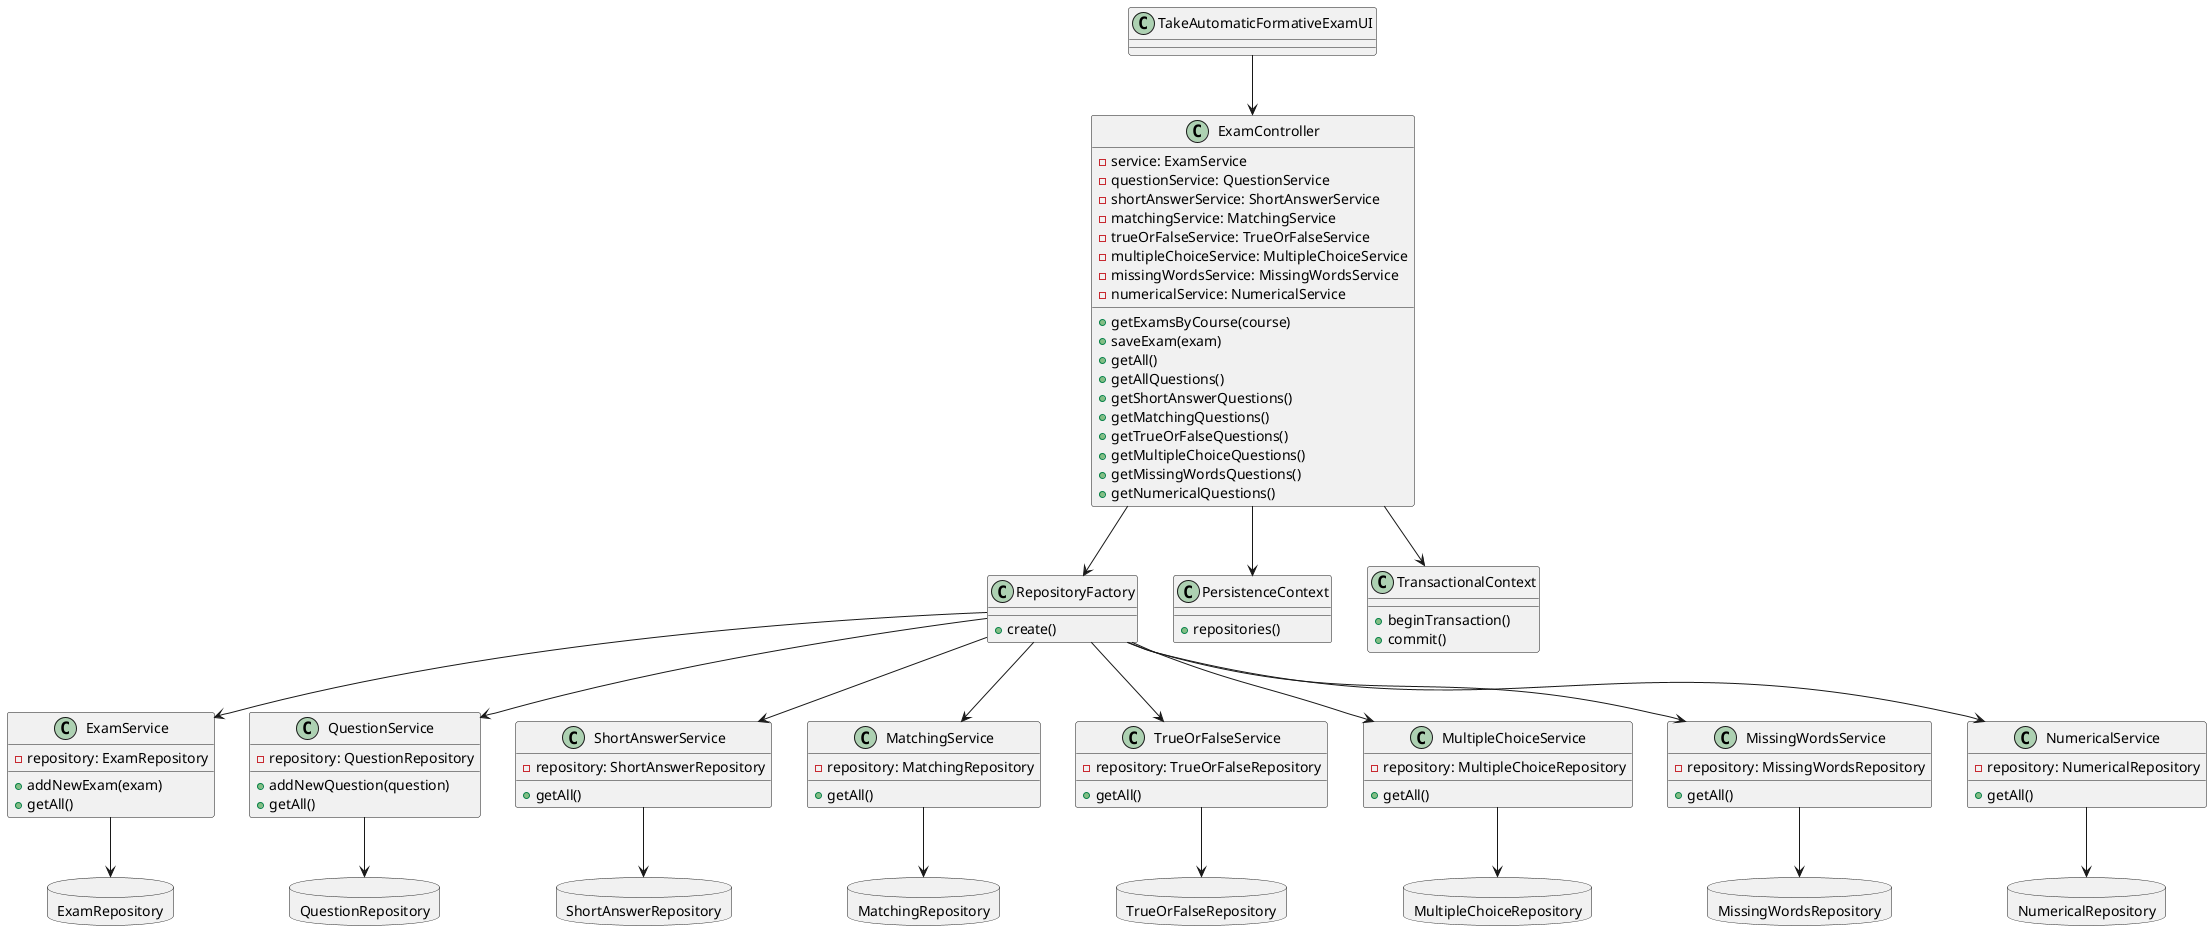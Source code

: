 @startuml
'https://plantuml.com/class-diagram

class TakeAutomaticFormativeExamUI {
}

class ExamController {
    - service: ExamService
    - questionService: QuestionService
    - shortAnswerService: ShortAnswerService
    - matchingService: MatchingService
    - trueOrFalseService: TrueOrFalseService
    - multipleChoiceService: MultipleChoiceService
    - missingWordsService: MissingWordsService
    - numericalService: NumericalService
    + getExamsByCourse(course)
    + saveExam(exam)
    + getAll()
    + getAllQuestions()
    + getShortAnswerQuestions()
    + getMatchingQuestions()
    + getTrueOrFalseQuestions()
    + getMultipleChoiceQuestions()
    + getMissingWordsQuestions()
    + getNumericalQuestions()
}

class ExamService {
    - repository: ExamRepository
    + addNewExam(exam)
    + getAll()
}

database ExamRepository {
}

class QuestionService {
    - repository: QuestionRepository
    + addNewQuestion(question)
    + getAll()
}

database QuestionRepository {
}

class ShortAnswerService {
    - repository: ShortAnswerRepository
    + getAll()
}

database ShortAnswerRepository {
}

class MatchingService {
    - repository: MatchingRepository
    + getAll()
}

database MatchingRepository {
}

class TrueOrFalseService {
    - repository: TrueOrFalseRepository
    + getAll()
}

database TrueOrFalseRepository {
}

class MultipleChoiceService {
    - repository: MultipleChoiceRepository
    + getAll()
}

database MultipleChoiceRepository {
}

class MissingWordsService {
    - repository: MissingWordsRepository
    + getAll()
}

database MissingWordsRepository {
}

class NumericalService {
    - repository: NumericalRepository
    + getAll()
}

database NumericalRepository {
}

class RepositoryFactory {
    + create()
}

class PersistenceContext {
    + repositories()
}

class TransactionalContext {
    + beginTransaction()
    + commit()
}


TakeAutomaticFormativeExamUI --> ExamController
ExamController-->PersistenceContext
ExamController-->TransactionalContext
ExamController --> RepositoryFactory
RepositoryFactory --> ExamService
RepositoryFactory --> QuestionService
RepositoryFactory --> ShortAnswerService
RepositoryFactory --> MatchingService
RepositoryFactory --> TrueOrFalseService
RepositoryFactory --> MultipleChoiceService
RepositoryFactory --> MissingWordsService
RepositoryFactory --> NumericalService
ExamService --> ExamRepository
QuestionService --> QuestionRepository
ShortAnswerService --> ShortAnswerRepository
MatchingService --> MatchingRepository
TrueOrFalseService --> TrueOrFalseRepository
MultipleChoiceService --> MultipleChoiceRepository
MissingWordsService --> MissingWordsRepository
NumericalService --> NumericalRepository

@enduml
